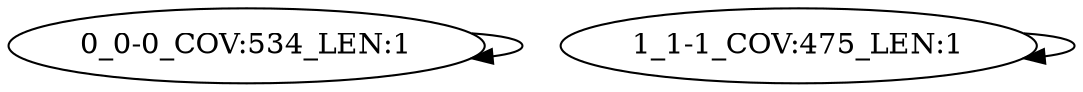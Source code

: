 digraph G {
    "0_0-0_COV:534_LEN:1" -> "0_0-0_COV:534_LEN:1";
    "1_1-1_COV:475_LEN:1" -> "1_1-1_COV:475_LEN:1";
}
